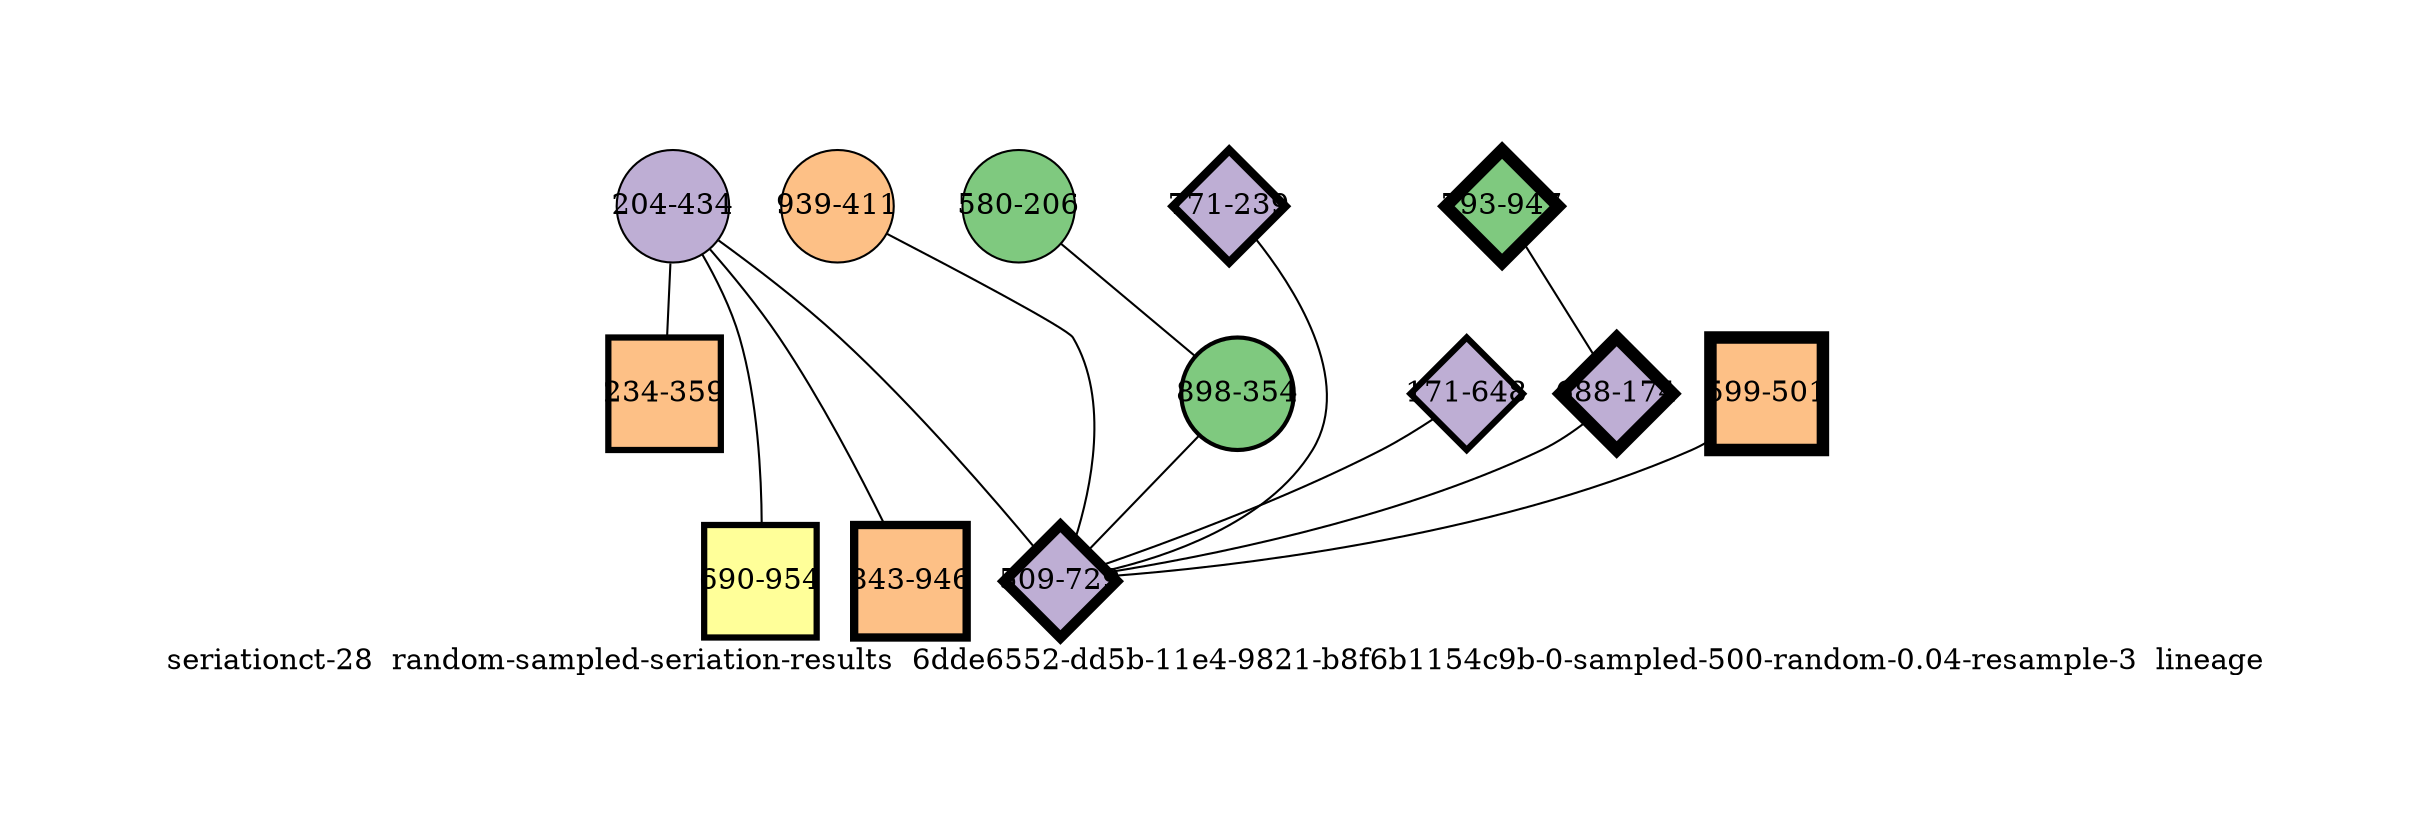 strict graph "seriationct-28  random-sampled-seriation-results  6dde6552-dd5b-11e4-9821-b8f6b1154c9b-0-sampled-500-random-0.04-resample-3  lineage" {
labelloc=b;
ratio=auto;
pad="1.0";
label="seriationct-28  random-sampled-seriation-results  6dde6552-dd5b-11e4-9821-b8f6b1154c9b-0-sampled-500-random-0.04-resample-3  lineage";
node [width="0.75", style=filled, fixedsize=true, height="0.75", shape=circle, label=""];
0 [xCoordinate="434.0", appears_in_slice=1, yCoordinate="204.0", colorscheme=accent6, lineage_id=0, short_label="204-434", label="204-434", shape=circle, cluster_id=1, fillcolor=2, size="500.0", id=3, penwidth="1.0"];
1 [xCoordinate="359.0", appears_in_slice=3, yCoordinate="234.0", colorscheme=accent6, lineage_id=1, short_label="234-359", label="234-359", shape=square, cluster_id=2, fillcolor=3, size="500.0", id=1, penwidth="3.0"];
2 [xCoordinate="411.0", appears_in_slice=1, yCoordinate="939.0", colorscheme=accent6, lineage_id=0, short_label="939-411", label="939-411", shape=circle, cluster_id=2, fillcolor=3, size="500.0", id=2, penwidth="1.0"];
3 [xCoordinate="954.0", appears_in_slice=3, yCoordinate="690.0", colorscheme=accent6, lineage_id=1, short_label="690-954", label="690-954", shape=square, cluster_id=3, fillcolor=4, size="500.0", id=0, penwidth="3.0"];
4 [xCoordinate="206.0", appears_in_slice=1, yCoordinate="580.0", colorscheme=accent6, lineage_id=0, short_label="580-206", label="580-206", shape=circle, cluster_id=0, fillcolor=1, size="500.0", id=4, penwidth="1.0"];
5 [xCoordinate="354.0", appears_in_slice=2, yCoordinate="898.0", colorscheme=accent6, lineage_id=0, short_label="898-354", label="898-354", shape=circle, cluster_id=0, fillcolor=1, size="500.0", id=5, penwidth="2.0"];
6 [xCoordinate="239.0", appears_in_slice=4, yCoordinate="771.0", colorscheme=accent6, lineage_id=2, short_label="771-239", label="771-239", shape=diamond, cluster_id=1, fillcolor=2, size="500.0", id=6, penwidth="4.0"];
7 [xCoordinate="946.0", appears_in_slice=4, yCoordinate="843.0", colorscheme=accent6, lineage_id=1, short_label="843-946", label="843-946", shape=square, cluster_id=2, fillcolor=3, size="500.0", id=7, penwidth="4.0"];
8 [xCoordinate="947.0", appears_in_slice=6, yCoordinate="793.0", colorscheme=accent6, lineage_id=2, short_label="793-947", label="793-947", shape=diamond, cluster_id=0, fillcolor=1, size="500.0", id=8, penwidth="6.0"];
9 [xCoordinate="648.0", appears_in_slice=3, yCoordinate="171.0", colorscheme=accent6, lineage_id=2, short_label="171-648", label="171-648", shape=diamond, cluster_id=1, fillcolor=2, size="500.0", id=9, penwidth="3.0"];
10 [xCoordinate="174.0", appears_in_slice=6, yCoordinate="688.0", colorscheme=accent6, lineage_id=2, short_label="688-174", label="688-174", shape=diamond, cluster_id=1, fillcolor=2, size="500.0", id=10, penwidth="6.0"];
11 [xCoordinate="501.0", appears_in_slice=6, yCoordinate="599.0", colorscheme=accent6, lineage_id=1, short_label="599-501", label="599-501", shape=square, cluster_id=2, fillcolor=3, size="500.0", id=11, penwidth="6.0"];
12 [xCoordinate="729.0", appears_in_slice=5, yCoordinate="509.0", colorscheme=accent6, lineage_id=2, short_label="509-729", label="509-729", shape=diamond, cluster_id=1, fillcolor=2, size="500.0", id=12, penwidth="5.0"];
0 -- 1  [inverseweight="2.61397042232", weight="0.382559799247"];
0 -- 3  [inverseweight="3.05286945833", weight="0.327560681401"];
0 -- 12  [inverseweight="3.6157912329", weight="0.276564639822"];
0 -- 7  [inverseweight="3.20855798482", weight="0.311666488413"];
2 -- 12  [inverseweight="3.44704645712", weight="0.290103429831"];
4 -- 5  [inverseweight="2.84772028723", weight="0.351158084059"];
5 -- 12  [inverseweight="3.48620449476", weight="0.286844905829"];
6 -- 12  [inverseweight="3.6495378153", weight="0.274007299173"];
8 -- 10  [inverseweight="2.54797124665", weight="0.392469107064"];
9 -- 12  [inverseweight="2.99556983255", weight="0.333826302139"];
10 -- 12  [inverseweight="3.46404619084", weight="0.28867975336"];
11 -- 12  [inverseweight="2.70140066116", weight="0.370178335401"];
}
